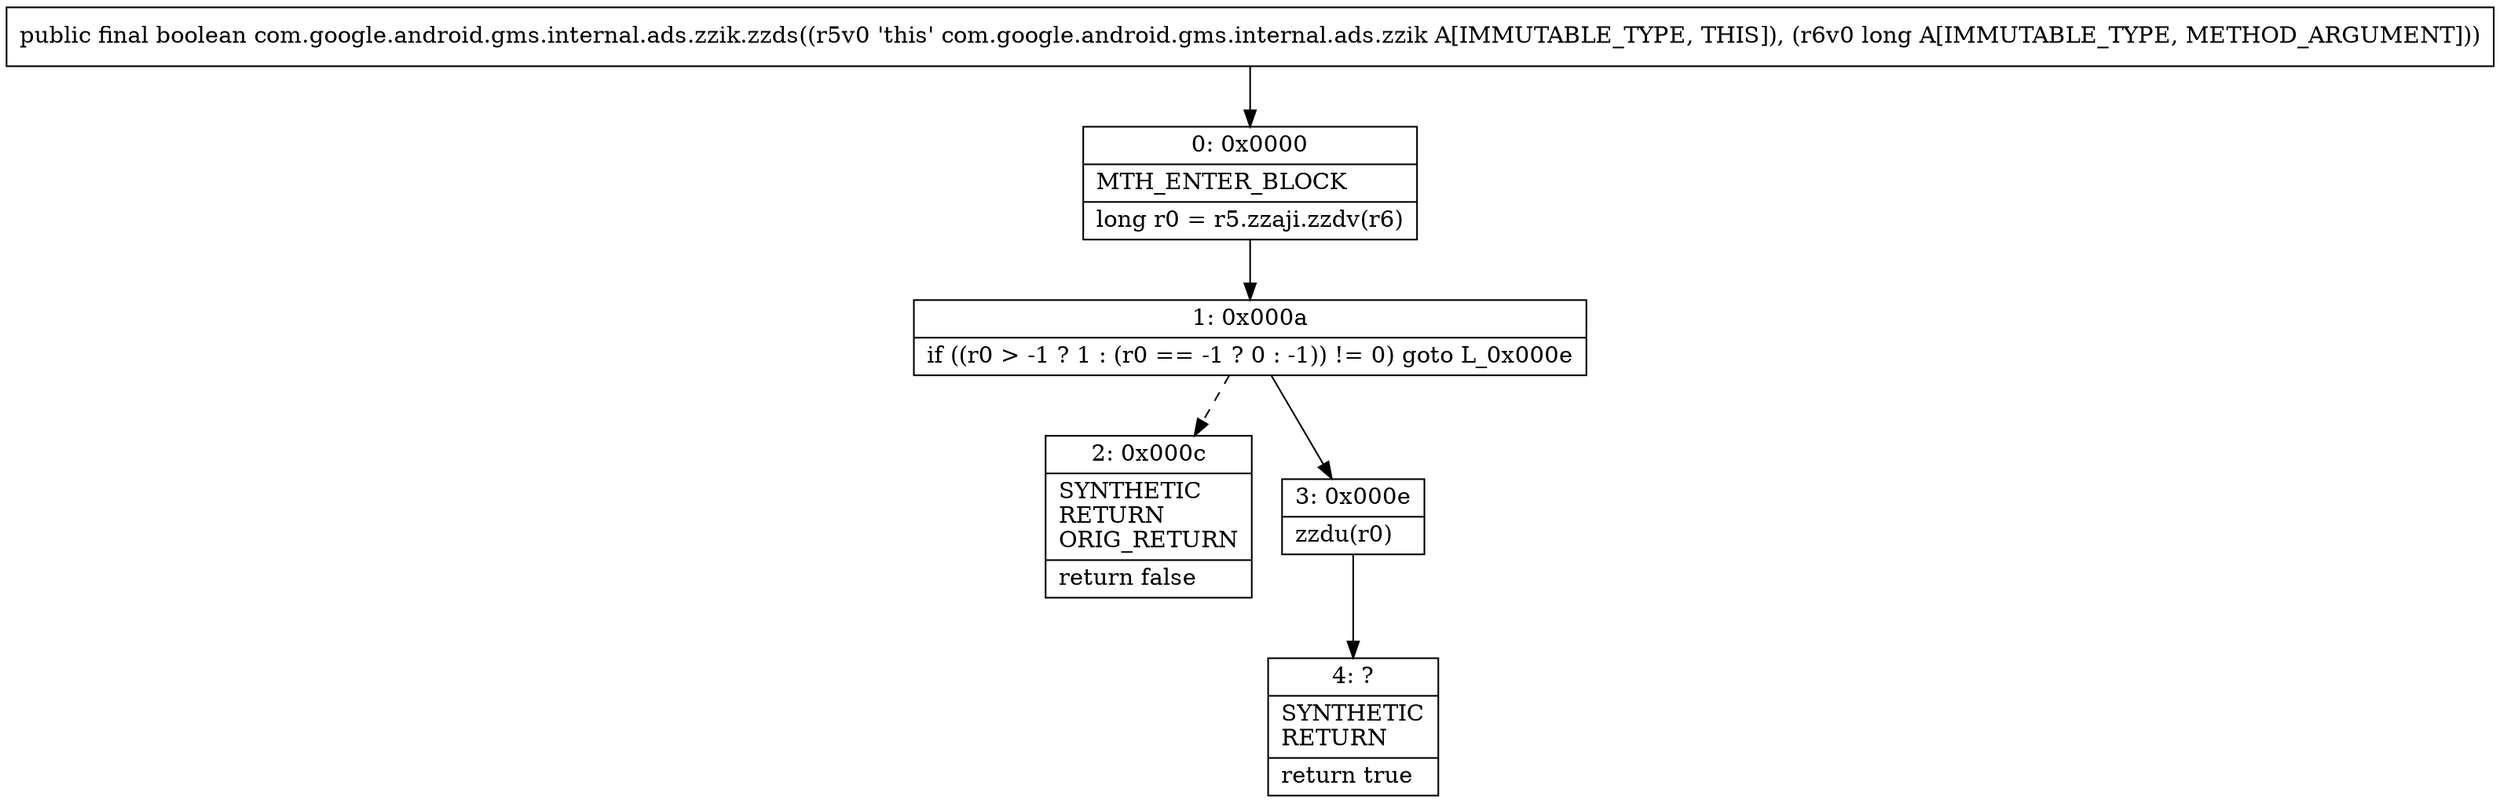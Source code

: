 digraph "CFG forcom.google.android.gms.internal.ads.zzik.zzds(J)Z" {
Node_0 [shape=record,label="{0\:\ 0x0000|MTH_ENTER_BLOCK\l|long r0 = r5.zzaji.zzdv(r6)\l}"];
Node_1 [shape=record,label="{1\:\ 0x000a|if ((r0 \> \-1 ? 1 : (r0 == \-1 ? 0 : \-1)) != 0) goto L_0x000e\l}"];
Node_2 [shape=record,label="{2\:\ 0x000c|SYNTHETIC\lRETURN\lORIG_RETURN\l|return false\l}"];
Node_3 [shape=record,label="{3\:\ 0x000e|zzdu(r0)\l}"];
Node_4 [shape=record,label="{4\:\ ?|SYNTHETIC\lRETURN\l|return true\l}"];
MethodNode[shape=record,label="{public final boolean com.google.android.gms.internal.ads.zzik.zzds((r5v0 'this' com.google.android.gms.internal.ads.zzik A[IMMUTABLE_TYPE, THIS]), (r6v0 long A[IMMUTABLE_TYPE, METHOD_ARGUMENT])) }"];
MethodNode -> Node_0;
Node_0 -> Node_1;
Node_1 -> Node_2[style=dashed];
Node_1 -> Node_3;
Node_3 -> Node_4;
}

